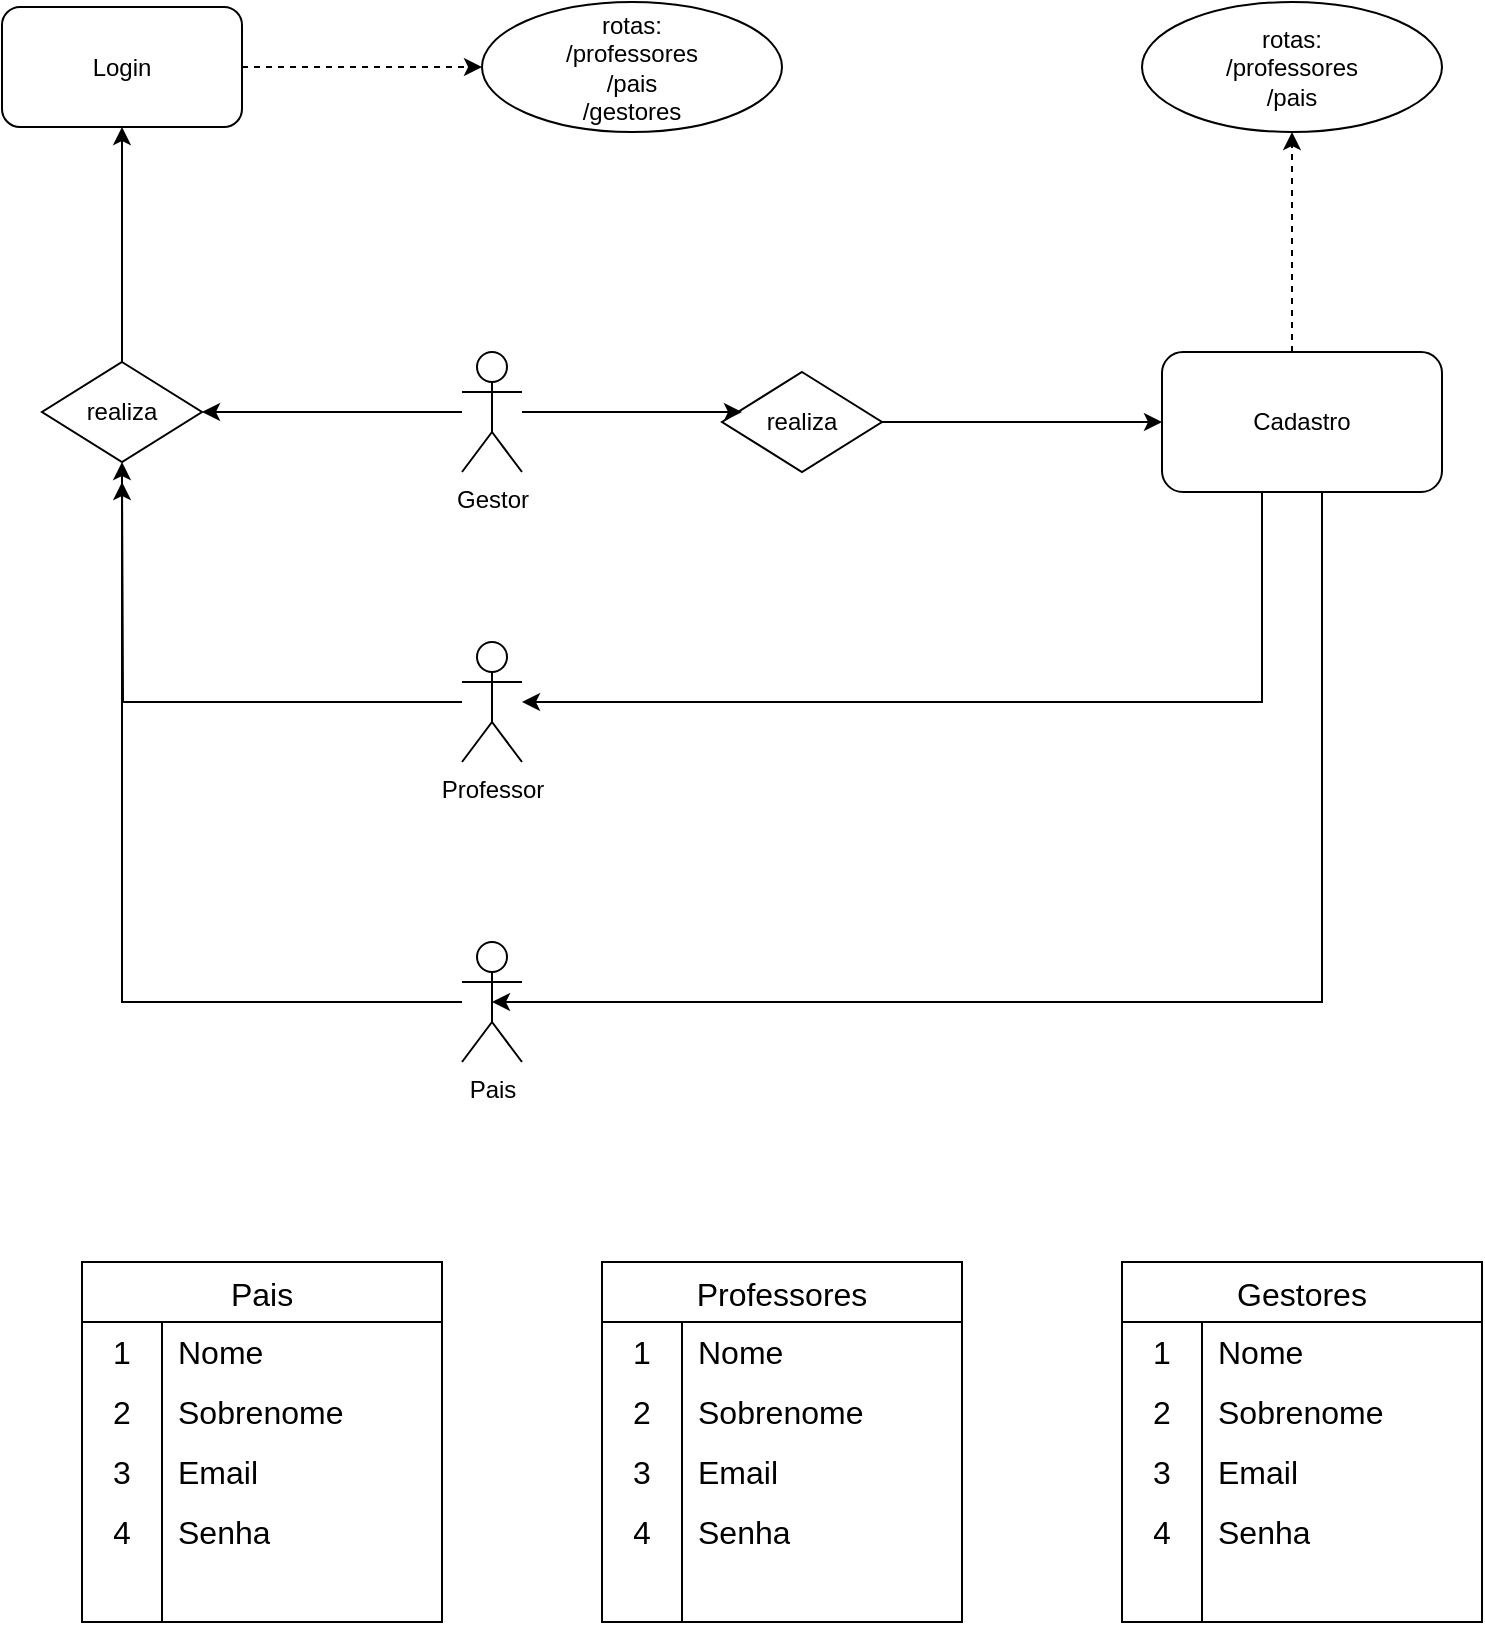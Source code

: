 <mxfile version="24.7.1" type="github">
  <diagram name="Página-1" id="xj9Nz4BdobfexnDPMyn_">
    <mxGraphModel dx="2440" dy="908" grid="1" gridSize="10" guides="1" tooltips="1" connect="1" arrows="1" fold="1" page="1" pageScale="1" pageWidth="827" pageHeight="1169" math="0" shadow="0">
      <root>
        <mxCell id="0" />
        <mxCell id="1" parent="0" />
        <mxCell id="tCXFW3yMi8JAwFWYWV_s-47" style="edgeStyle=orthogonalEdgeStyle;rounded=0;orthogonalLoop=1;jettySize=auto;html=1;" edge="1" parent="1" source="tCXFW3yMi8JAwFWYWV_s-1">
          <mxGeometry relative="1" as="geometry">
            <mxPoint x="100" y="260" as="targetPoint" />
          </mxGeometry>
        </mxCell>
        <mxCell id="tCXFW3yMi8JAwFWYWV_s-1" value="Professor" style="shape=umlActor;verticalLabelPosition=bottom;verticalAlign=top;html=1;outlineConnect=0;" vertex="1" parent="1">
          <mxGeometry x="270" y="340" width="30" height="60" as="geometry" />
        </mxCell>
        <mxCell id="tCXFW3yMi8JAwFWYWV_s-48" style="edgeStyle=orthogonalEdgeStyle;rounded=0;orthogonalLoop=1;jettySize=auto;html=1;entryX=0.5;entryY=1;entryDx=0;entryDy=0;" edge="1" parent="1" source="tCXFW3yMi8JAwFWYWV_s-2" target="tCXFW3yMi8JAwFWYWV_s-29">
          <mxGeometry relative="1" as="geometry" />
        </mxCell>
        <mxCell id="tCXFW3yMi8JAwFWYWV_s-2" value="Pais" style="shape=umlActor;verticalLabelPosition=bottom;verticalAlign=top;html=1;outlineConnect=0;" vertex="1" parent="1">
          <mxGeometry x="270" y="490" width="30" height="60" as="geometry" />
        </mxCell>
        <mxCell id="tCXFW3yMi8JAwFWYWV_s-49" style="edgeStyle=orthogonalEdgeStyle;rounded=0;orthogonalLoop=1;jettySize=auto;html=1;" edge="1" parent="1" source="tCXFW3yMi8JAwFWYWV_s-4" target="tCXFW3yMi8JAwFWYWV_s-1">
          <mxGeometry relative="1" as="geometry">
            <Array as="points">
              <mxPoint x="670" y="370" />
            </Array>
          </mxGeometry>
        </mxCell>
        <mxCell id="tCXFW3yMi8JAwFWYWV_s-123" style="edgeStyle=orthogonalEdgeStyle;rounded=0;orthogonalLoop=1;jettySize=auto;html=1;entryX=0.5;entryY=1;entryDx=0;entryDy=0;dashed=1;" edge="1" parent="1" source="tCXFW3yMi8JAwFWYWV_s-4" target="tCXFW3yMi8JAwFWYWV_s-121">
          <mxGeometry relative="1" as="geometry">
            <Array as="points">
              <mxPoint x="685" y="160" />
              <mxPoint x="685" y="160" />
            </Array>
          </mxGeometry>
        </mxCell>
        <mxCell id="tCXFW3yMi8JAwFWYWV_s-4" value="Cadastro" style="rounded=1;whiteSpace=wrap;html=1;" vertex="1" parent="1">
          <mxGeometry x="620" y="195" width="140" height="70" as="geometry" />
        </mxCell>
        <mxCell id="tCXFW3yMi8JAwFWYWV_s-41" style="edgeStyle=orthogonalEdgeStyle;rounded=0;orthogonalLoop=1;jettySize=auto;html=1;entryX=1;entryY=0.5;entryDx=0;entryDy=0;" edge="1" parent="1" source="tCXFW3yMi8JAwFWYWV_s-5" target="tCXFW3yMi8JAwFWYWV_s-29">
          <mxGeometry relative="1" as="geometry" />
        </mxCell>
        <mxCell id="tCXFW3yMi8JAwFWYWV_s-5" value="Gestor" style="shape=umlActor;verticalLabelPosition=bottom;verticalAlign=top;html=1;outlineConnect=0;" vertex="1" parent="1">
          <mxGeometry x="270" y="195" width="30" height="60" as="geometry" />
        </mxCell>
        <mxCell id="tCXFW3yMi8JAwFWYWV_s-45" style="edgeStyle=orthogonalEdgeStyle;rounded=0;orthogonalLoop=1;jettySize=auto;html=1;" edge="1" parent="1" source="tCXFW3yMi8JAwFWYWV_s-7" target="tCXFW3yMi8JAwFWYWV_s-4">
          <mxGeometry relative="1" as="geometry" />
        </mxCell>
        <mxCell id="tCXFW3yMi8JAwFWYWV_s-7" value="realiza" style="rhombus;whiteSpace=wrap;html=1;" vertex="1" parent="1">
          <mxGeometry x="400" y="205" width="80" height="50" as="geometry" />
        </mxCell>
        <mxCell id="tCXFW3yMi8JAwFWYWV_s-126" style="edgeStyle=orthogonalEdgeStyle;rounded=0;orthogonalLoop=1;jettySize=auto;html=1;entryX=0;entryY=0.5;entryDx=0;entryDy=0;dashed=1;" edge="1" parent="1" source="tCXFW3yMi8JAwFWYWV_s-19" target="tCXFW3yMi8JAwFWYWV_s-125">
          <mxGeometry relative="1" as="geometry" />
        </mxCell>
        <mxCell id="tCXFW3yMi8JAwFWYWV_s-19" value="Login" style="rounded=1;whiteSpace=wrap;html=1;" vertex="1" parent="1">
          <mxGeometry x="40" y="22.5" width="120" height="60" as="geometry" />
        </mxCell>
        <mxCell id="tCXFW3yMi8JAwFWYWV_s-42" style="edgeStyle=orthogonalEdgeStyle;rounded=0;orthogonalLoop=1;jettySize=auto;html=1;entryX=0.5;entryY=1;entryDx=0;entryDy=0;" edge="1" parent="1" source="tCXFW3yMi8JAwFWYWV_s-29" target="tCXFW3yMi8JAwFWYWV_s-19">
          <mxGeometry relative="1" as="geometry" />
        </mxCell>
        <mxCell id="tCXFW3yMi8JAwFWYWV_s-29" value="realiza" style="rhombus;whiteSpace=wrap;html=1;" vertex="1" parent="1">
          <mxGeometry x="60" y="200" width="80" height="50" as="geometry" />
        </mxCell>
        <mxCell id="tCXFW3yMi8JAwFWYWV_s-37" style="edgeStyle=orthogonalEdgeStyle;rounded=0;orthogonalLoop=1;jettySize=auto;html=1;entryX=0.125;entryY=0.4;entryDx=0;entryDy=0;entryPerimeter=0;" edge="1" parent="1" source="tCXFW3yMi8JAwFWYWV_s-5" target="tCXFW3yMi8JAwFWYWV_s-7">
          <mxGeometry relative="1" as="geometry" />
        </mxCell>
        <mxCell id="tCXFW3yMi8JAwFWYWV_s-51" style="edgeStyle=orthogonalEdgeStyle;rounded=0;orthogonalLoop=1;jettySize=auto;html=1;entryX=0.5;entryY=0.5;entryDx=0;entryDy=0;entryPerimeter=0;" edge="1" parent="1" source="tCXFW3yMi8JAwFWYWV_s-4" target="tCXFW3yMi8JAwFWYWV_s-2">
          <mxGeometry relative="1" as="geometry">
            <Array as="points">
              <mxPoint x="700" y="520" />
            </Array>
          </mxGeometry>
        </mxCell>
        <mxCell id="tCXFW3yMi8JAwFWYWV_s-57" value="Pais" style="shape=table;startSize=30;container=1;collapsible=0;childLayout=tableLayout;fixedRows=1;rowLines=0;fontStyle=0;strokeColor=default;fontSize=16;" vertex="1" parent="1">
          <mxGeometry x="80" y="650" width="180" height="180" as="geometry" />
        </mxCell>
        <mxCell id="tCXFW3yMi8JAwFWYWV_s-58" value="" style="shape=tableRow;horizontal=0;startSize=0;swimlaneHead=0;swimlaneBody=0;top=0;left=0;bottom=0;right=0;collapsible=0;dropTarget=0;fillColor=none;points=[[0,0.5],[1,0.5]];portConstraint=eastwest;strokeColor=inherit;fontSize=16;" vertex="1" parent="tCXFW3yMi8JAwFWYWV_s-57">
          <mxGeometry y="30" width="180" height="30" as="geometry" />
        </mxCell>
        <mxCell id="tCXFW3yMi8JAwFWYWV_s-59" value="1" style="shape=partialRectangle;html=1;whiteSpace=wrap;connectable=0;fillColor=none;top=0;left=0;bottom=0;right=0;overflow=hidden;pointerEvents=1;strokeColor=inherit;fontSize=16;" vertex="1" parent="tCXFW3yMi8JAwFWYWV_s-58">
          <mxGeometry width="40" height="30" as="geometry">
            <mxRectangle width="40" height="30" as="alternateBounds" />
          </mxGeometry>
        </mxCell>
        <mxCell id="tCXFW3yMi8JAwFWYWV_s-60" value="Nome" style="shape=partialRectangle;html=1;whiteSpace=wrap;connectable=0;fillColor=none;top=0;left=0;bottom=0;right=0;align=left;spacingLeft=6;overflow=hidden;strokeColor=inherit;fontSize=16;" vertex="1" parent="tCXFW3yMi8JAwFWYWV_s-58">
          <mxGeometry x="40" width="140" height="30" as="geometry">
            <mxRectangle width="140" height="30" as="alternateBounds" />
          </mxGeometry>
        </mxCell>
        <mxCell id="tCXFW3yMi8JAwFWYWV_s-61" value="" style="shape=tableRow;horizontal=0;startSize=0;swimlaneHead=0;swimlaneBody=0;top=0;left=0;bottom=0;right=0;collapsible=0;dropTarget=0;fillColor=none;points=[[0,0.5],[1,0.5]];portConstraint=eastwest;strokeColor=inherit;fontSize=16;" vertex="1" parent="tCXFW3yMi8JAwFWYWV_s-57">
          <mxGeometry y="60" width="180" height="30" as="geometry" />
        </mxCell>
        <mxCell id="tCXFW3yMi8JAwFWYWV_s-62" value="2" style="shape=partialRectangle;html=1;whiteSpace=wrap;connectable=0;fillColor=none;top=0;left=0;bottom=0;right=0;overflow=hidden;strokeColor=inherit;fontSize=16;" vertex="1" parent="tCXFW3yMi8JAwFWYWV_s-61">
          <mxGeometry width="40" height="30" as="geometry">
            <mxRectangle width="40" height="30" as="alternateBounds" />
          </mxGeometry>
        </mxCell>
        <mxCell id="tCXFW3yMi8JAwFWYWV_s-63" value="Sobrenome" style="shape=partialRectangle;html=1;whiteSpace=wrap;connectable=0;fillColor=none;top=0;left=0;bottom=0;right=0;align=left;spacingLeft=6;overflow=hidden;strokeColor=inherit;fontSize=16;" vertex="1" parent="tCXFW3yMi8JAwFWYWV_s-61">
          <mxGeometry x="40" width="140" height="30" as="geometry">
            <mxRectangle width="140" height="30" as="alternateBounds" />
          </mxGeometry>
        </mxCell>
        <mxCell id="tCXFW3yMi8JAwFWYWV_s-64" value="" style="shape=tableRow;horizontal=0;startSize=0;swimlaneHead=0;swimlaneBody=0;top=0;left=0;bottom=0;right=0;collapsible=0;dropTarget=0;fillColor=none;points=[[0,0.5],[1,0.5]];portConstraint=eastwest;strokeColor=inherit;fontSize=16;" vertex="1" parent="tCXFW3yMi8JAwFWYWV_s-57">
          <mxGeometry y="90" width="180" height="30" as="geometry" />
        </mxCell>
        <mxCell id="tCXFW3yMi8JAwFWYWV_s-65" value="3" style="shape=partialRectangle;html=1;whiteSpace=wrap;connectable=0;fillColor=none;top=0;left=0;bottom=0;right=0;overflow=hidden;strokeColor=inherit;fontSize=16;" vertex="1" parent="tCXFW3yMi8JAwFWYWV_s-64">
          <mxGeometry width="40" height="30" as="geometry">
            <mxRectangle width="40" height="30" as="alternateBounds" />
          </mxGeometry>
        </mxCell>
        <mxCell id="tCXFW3yMi8JAwFWYWV_s-66" value="Email" style="shape=partialRectangle;html=1;whiteSpace=wrap;connectable=0;fillColor=none;top=0;left=0;bottom=0;right=0;align=left;spacingLeft=6;overflow=hidden;strokeColor=inherit;fontSize=16;" vertex="1" parent="tCXFW3yMi8JAwFWYWV_s-64">
          <mxGeometry x="40" width="140" height="30" as="geometry">
            <mxRectangle width="140" height="30" as="alternateBounds" />
          </mxGeometry>
        </mxCell>
        <mxCell id="tCXFW3yMi8JAwFWYWV_s-68" value="" style="shape=tableRow;horizontal=0;startSize=0;swimlaneHead=0;swimlaneBody=0;top=0;left=0;bottom=0;right=0;collapsible=0;dropTarget=0;fillColor=none;points=[[0,0.5],[1,0.5]];portConstraint=eastwest;strokeColor=inherit;fontSize=16;" vertex="1" parent="tCXFW3yMi8JAwFWYWV_s-57">
          <mxGeometry y="120" width="180" height="30" as="geometry" />
        </mxCell>
        <mxCell id="tCXFW3yMi8JAwFWYWV_s-69" value="4" style="shape=partialRectangle;html=1;whiteSpace=wrap;connectable=0;fillColor=none;top=0;left=0;bottom=0;right=0;overflow=hidden;strokeColor=inherit;fontSize=16;" vertex="1" parent="tCXFW3yMi8JAwFWYWV_s-68">
          <mxGeometry width="40" height="30" as="geometry">
            <mxRectangle width="40" height="30" as="alternateBounds" />
          </mxGeometry>
        </mxCell>
        <mxCell id="tCXFW3yMi8JAwFWYWV_s-70" value="Senha" style="shape=partialRectangle;html=1;whiteSpace=wrap;connectable=0;fillColor=none;top=0;left=0;bottom=0;right=0;align=left;spacingLeft=6;overflow=hidden;strokeColor=inherit;fontSize=16;" vertex="1" parent="tCXFW3yMi8JAwFWYWV_s-68">
          <mxGeometry x="40" width="140" height="30" as="geometry">
            <mxRectangle width="140" height="30" as="alternateBounds" />
          </mxGeometry>
        </mxCell>
        <mxCell id="tCXFW3yMi8JAwFWYWV_s-71" value="" style="shape=tableRow;horizontal=0;startSize=0;swimlaneHead=0;swimlaneBody=0;top=0;left=0;bottom=0;right=0;collapsible=0;dropTarget=0;fillColor=none;points=[[0,0.5],[1,0.5]];portConstraint=eastwest;strokeColor=inherit;fontSize=16;" vertex="1" parent="tCXFW3yMi8JAwFWYWV_s-57">
          <mxGeometry y="150" width="180" height="30" as="geometry" />
        </mxCell>
        <mxCell id="tCXFW3yMi8JAwFWYWV_s-72" value="" style="shape=partialRectangle;html=1;whiteSpace=wrap;connectable=0;fillColor=none;top=0;left=0;bottom=0;right=0;overflow=hidden;strokeColor=inherit;fontSize=16;" vertex="1" parent="tCXFW3yMi8JAwFWYWV_s-71">
          <mxGeometry width="40" height="30" as="geometry">
            <mxRectangle width="40" height="30" as="alternateBounds" />
          </mxGeometry>
        </mxCell>
        <mxCell id="tCXFW3yMi8JAwFWYWV_s-73" value="" style="shape=partialRectangle;html=1;whiteSpace=wrap;connectable=0;fillColor=none;top=0;left=0;bottom=0;right=0;align=left;spacingLeft=6;overflow=hidden;strokeColor=inherit;fontSize=16;" vertex="1" parent="tCXFW3yMi8JAwFWYWV_s-71">
          <mxGeometry x="40" width="140" height="30" as="geometry">
            <mxRectangle width="140" height="30" as="alternateBounds" />
          </mxGeometry>
        </mxCell>
        <mxCell id="tCXFW3yMi8JAwFWYWV_s-89" value="Professores" style="shape=table;startSize=30;container=1;collapsible=0;childLayout=tableLayout;fixedRows=1;rowLines=0;fontStyle=0;strokeColor=default;fontSize=16;" vertex="1" parent="1">
          <mxGeometry x="340" y="650" width="180" height="180" as="geometry" />
        </mxCell>
        <mxCell id="tCXFW3yMi8JAwFWYWV_s-90" value="" style="shape=tableRow;horizontal=0;startSize=0;swimlaneHead=0;swimlaneBody=0;top=0;left=0;bottom=0;right=0;collapsible=0;dropTarget=0;fillColor=none;points=[[0,0.5],[1,0.5]];portConstraint=eastwest;strokeColor=inherit;fontSize=16;" vertex="1" parent="tCXFW3yMi8JAwFWYWV_s-89">
          <mxGeometry y="30" width="180" height="30" as="geometry" />
        </mxCell>
        <mxCell id="tCXFW3yMi8JAwFWYWV_s-91" value="1" style="shape=partialRectangle;html=1;whiteSpace=wrap;connectable=0;fillColor=none;top=0;left=0;bottom=0;right=0;overflow=hidden;pointerEvents=1;strokeColor=inherit;fontSize=16;" vertex="1" parent="tCXFW3yMi8JAwFWYWV_s-90">
          <mxGeometry width="40" height="30" as="geometry">
            <mxRectangle width="40" height="30" as="alternateBounds" />
          </mxGeometry>
        </mxCell>
        <mxCell id="tCXFW3yMi8JAwFWYWV_s-92" value="Nome" style="shape=partialRectangle;html=1;whiteSpace=wrap;connectable=0;fillColor=none;top=0;left=0;bottom=0;right=0;align=left;spacingLeft=6;overflow=hidden;strokeColor=inherit;fontSize=16;" vertex="1" parent="tCXFW3yMi8JAwFWYWV_s-90">
          <mxGeometry x="40" width="140" height="30" as="geometry">
            <mxRectangle width="140" height="30" as="alternateBounds" />
          </mxGeometry>
        </mxCell>
        <mxCell id="tCXFW3yMi8JAwFWYWV_s-93" value="" style="shape=tableRow;horizontal=0;startSize=0;swimlaneHead=0;swimlaneBody=0;top=0;left=0;bottom=0;right=0;collapsible=0;dropTarget=0;fillColor=none;points=[[0,0.5],[1,0.5]];portConstraint=eastwest;strokeColor=inherit;fontSize=16;" vertex="1" parent="tCXFW3yMi8JAwFWYWV_s-89">
          <mxGeometry y="60" width="180" height="30" as="geometry" />
        </mxCell>
        <mxCell id="tCXFW3yMi8JAwFWYWV_s-94" value="2" style="shape=partialRectangle;html=1;whiteSpace=wrap;connectable=0;fillColor=none;top=0;left=0;bottom=0;right=0;overflow=hidden;strokeColor=inherit;fontSize=16;" vertex="1" parent="tCXFW3yMi8JAwFWYWV_s-93">
          <mxGeometry width="40" height="30" as="geometry">
            <mxRectangle width="40" height="30" as="alternateBounds" />
          </mxGeometry>
        </mxCell>
        <mxCell id="tCXFW3yMi8JAwFWYWV_s-95" value="Sobrenome" style="shape=partialRectangle;html=1;whiteSpace=wrap;connectable=0;fillColor=none;top=0;left=0;bottom=0;right=0;align=left;spacingLeft=6;overflow=hidden;strokeColor=inherit;fontSize=16;" vertex="1" parent="tCXFW3yMi8JAwFWYWV_s-93">
          <mxGeometry x="40" width="140" height="30" as="geometry">
            <mxRectangle width="140" height="30" as="alternateBounds" />
          </mxGeometry>
        </mxCell>
        <mxCell id="tCXFW3yMi8JAwFWYWV_s-96" value="" style="shape=tableRow;horizontal=0;startSize=0;swimlaneHead=0;swimlaneBody=0;top=0;left=0;bottom=0;right=0;collapsible=0;dropTarget=0;fillColor=none;points=[[0,0.5],[1,0.5]];portConstraint=eastwest;strokeColor=inherit;fontSize=16;" vertex="1" parent="tCXFW3yMi8JAwFWYWV_s-89">
          <mxGeometry y="90" width="180" height="30" as="geometry" />
        </mxCell>
        <mxCell id="tCXFW3yMi8JAwFWYWV_s-97" value="3" style="shape=partialRectangle;html=1;whiteSpace=wrap;connectable=0;fillColor=none;top=0;left=0;bottom=0;right=0;overflow=hidden;strokeColor=inherit;fontSize=16;" vertex="1" parent="tCXFW3yMi8JAwFWYWV_s-96">
          <mxGeometry width="40" height="30" as="geometry">
            <mxRectangle width="40" height="30" as="alternateBounds" />
          </mxGeometry>
        </mxCell>
        <mxCell id="tCXFW3yMi8JAwFWYWV_s-98" value="Email" style="shape=partialRectangle;html=1;whiteSpace=wrap;connectable=0;fillColor=none;top=0;left=0;bottom=0;right=0;align=left;spacingLeft=6;overflow=hidden;strokeColor=inherit;fontSize=16;" vertex="1" parent="tCXFW3yMi8JAwFWYWV_s-96">
          <mxGeometry x="40" width="140" height="30" as="geometry">
            <mxRectangle width="140" height="30" as="alternateBounds" />
          </mxGeometry>
        </mxCell>
        <mxCell id="tCXFW3yMi8JAwFWYWV_s-99" value="" style="shape=tableRow;horizontal=0;startSize=0;swimlaneHead=0;swimlaneBody=0;top=0;left=0;bottom=0;right=0;collapsible=0;dropTarget=0;fillColor=none;points=[[0,0.5],[1,0.5]];portConstraint=eastwest;strokeColor=inherit;fontSize=16;" vertex="1" parent="tCXFW3yMi8JAwFWYWV_s-89">
          <mxGeometry y="120" width="180" height="30" as="geometry" />
        </mxCell>
        <mxCell id="tCXFW3yMi8JAwFWYWV_s-100" value="4" style="shape=partialRectangle;html=1;whiteSpace=wrap;connectable=0;fillColor=none;top=0;left=0;bottom=0;right=0;overflow=hidden;strokeColor=inherit;fontSize=16;" vertex="1" parent="tCXFW3yMi8JAwFWYWV_s-99">
          <mxGeometry width="40" height="30" as="geometry">
            <mxRectangle width="40" height="30" as="alternateBounds" />
          </mxGeometry>
        </mxCell>
        <mxCell id="tCXFW3yMi8JAwFWYWV_s-101" value="Senha" style="shape=partialRectangle;html=1;whiteSpace=wrap;connectable=0;fillColor=none;top=0;left=0;bottom=0;right=0;align=left;spacingLeft=6;overflow=hidden;strokeColor=inherit;fontSize=16;" vertex="1" parent="tCXFW3yMi8JAwFWYWV_s-99">
          <mxGeometry x="40" width="140" height="30" as="geometry">
            <mxRectangle width="140" height="30" as="alternateBounds" />
          </mxGeometry>
        </mxCell>
        <mxCell id="tCXFW3yMi8JAwFWYWV_s-102" value="" style="shape=tableRow;horizontal=0;startSize=0;swimlaneHead=0;swimlaneBody=0;top=0;left=0;bottom=0;right=0;collapsible=0;dropTarget=0;fillColor=none;points=[[0,0.5],[1,0.5]];portConstraint=eastwest;strokeColor=inherit;fontSize=16;" vertex="1" parent="tCXFW3yMi8JAwFWYWV_s-89">
          <mxGeometry y="150" width="180" height="30" as="geometry" />
        </mxCell>
        <mxCell id="tCXFW3yMi8JAwFWYWV_s-103" value="" style="shape=partialRectangle;html=1;whiteSpace=wrap;connectable=0;fillColor=none;top=0;left=0;bottom=0;right=0;overflow=hidden;strokeColor=inherit;fontSize=16;" vertex="1" parent="tCXFW3yMi8JAwFWYWV_s-102">
          <mxGeometry width="40" height="30" as="geometry">
            <mxRectangle width="40" height="30" as="alternateBounds" />
          </mxGeometry>
        </mxCell>
        <mxCell id="tCXFW3yMi8JAwFWYWV_s-104" value="" style="shape=partialRectangle;html=1;whiteSpace=wrap;connectable=0;fillColor=none;top=0;left=0;bottom=0;right=0;align=left;spacingLeft=6;overflow=hidden;strokeColor=inherit;fontSize=16;" vertex="1" parent="tCXFW3yMi8JAwFWYWV_s-102">
          <mxGeometry x="40" width="140" height="30" as="geometry">
            <mxRectangle width="140" height="30" as="alternateBounds" />
          </mxGeometry>
        </mxCell>
        <mxCell id="tCXFW3yMi8JAwFWYWV_s-105" value="Gestores" style="shape=table;startSize=30;container=1;collapsible=0;childLayout=tableLayout;fixedRows=1;rowLines=0;fontStyle=0;strokeColor=default;fontSize=16;" vertex="1" parent="1">
          <mxGeometry x="600" y="650" width="180" height="180" as="geometry" />
        </mxCell>
        <mxCell id="tCXFW3yMi8JAwFWYWV_s-106" value="" style="shape=tableRow;horizontal=0;startSize=0;swimlaneHead=0;swimlaneBody=0;top=0;left=0;bottom=0;right=0;collapsible=0;dropTarget=0;fillColor=none;points=[[0,0.5],[1,0.5]];portConstraint=eastwest;strokeColor=inherit;fontSize=16;" vertex="1" parent="tCXFW3yMi8JAwFWYWV_s-105">
          <mxGeometry y="30" width="180" height="30" as="geometry" />
        </mxCell>
        <mxCell id="tCXFW3yMi8JAwFWYWV_s-107" value="1" style="shape=partialRectangle;html=1;whiteSpace=wrap;connectable=0;fillColor=none;top=0;left=0;bottom=0;right=0;overflow=hidden;pointerEvents=1;strokeColor=inherit;fontSize=16;" vertex="1" parent="tCXFW3yMi8JAwFWYWV_s-106">
          <mxGeometry width="40" height="30" as="geometry">
            <mxRectangle width="40" height="30" as="alternateBounds" />
          </mxGeometry>
        </mxCell>
        <mxCell id="tCXFW3yMi8JAwFWYWV_s-108" value="Nome" style="shape=partialRectangle;html=1;whiteSpace=wrap;connectable=0;fillColor=none;top=0;left=0;bottom=0;right=0;align=left;spacingLeft=6;overflow=hidden;strokeColor=inherit;fontSize=16;" vertex="1" parent="tCXFW3yMi8JAwFWYWV_s-106">
          <mxGeometry x="40" width="140" height="30" as="geometry">
            <mxRectangle width="140" height="30" as="alternateBounds" />
          </mxGeometry>
        </mxCell>
        <mxCell id="tCXFW3yMi8JAwFWYWV_s-109" value="" style="shape=tableRow;horizontal=0;startSize=0;swimlaneHead=0;swimlaneBody=0;top=0;left=0;bottom=0;right=0;collapsible=0;dropTarget=0;fillColor=none;points=[[0,0.5],[1,0.5]];portConstraint=eastwest;strokeColor=inherit;fontSize=16;" vertex="1" parent="tCXFW3yMi8JAwFWYWV_s-105">
          <mxGeometry y="60" width="180" height="30" as="geometry" />
        </mxCell>
        <mxCell id="tCXFW3yMi8JAwFWYWV_s-110" value="2" style="shape=partialRectangle;html=1;whiteSpace=wrap;connectable=0;fillColor=none;top=0;left=0;bottom=0;right=0;overflow=hidden;strokeColor=inherit;fontSize=16;" vertex="1" parent="tCXFW3yMi8JAwFWYWV_s-109">
          <mxGeometry width="40" height="30" as="geometry">
            <mxRectangle width="40" height="30" as="alternateBounds" />
          </mxGeometry>
        </mxCell>
        <mxCell id="tCXFW3yMi8JAwFWYWV_s-111" value="Sobrenome" style="shape=partialRectangle;html=1;whiteSpace=wrap;connectable=0;fillColor=none;top=0;left=0;bottom=0;right=0;align=left;spacingLeft=6;overflow=hidden;strokeColor=inherit;fontSize=16;" vertex="1" parent="tCXFW3yMi8JAwFWYWV_s-109">
          <mxGeometry x="40" width="140" height="30" as="geometry">
            <mxRectangle width="140" height="30" as="alternateBounds" />
          </mxGeometry>
        </mxCell>
        <mxCell id="tCXFW3yMi8JAwFWYWV_s-112" value="" style="shape=tableRow;horizontal=0;startSize=0;swimlaneHead=0;swimlaneBody=0;top=0;left=0;bottom=0;right=0;collapsible=0;dropTarget=0;fillColor=none;points=[[0,0.5],[1,0.5]];portConstraint=eastwest;strokeColor=inherit;fontSize=16;" vertex="1" parent="tCXFW3yMi8JAwFWYWV_s-105">
          <mxGeometry y="90" width="180" height="30" as="geometry" />
        </mxCell>
        <mxCell id="tCXFW3yMi8JAwFWYWV_s-113" value="3" style="shape=partialRectangle;html=1;whiteSpace=wrap;connectable=0;fillColor=none;top=0;left=0;bottom=0;right=0;overflow=hidden;strokeColor=inherit;fontSize=16;" vertex="1" parent="tCXFW3yMi8JAwFWYWV_s-112">
          <mxGeometry width="40" height="30" as="geometry">
            <mxRectangle width="40" height="30" as="alternateBounds" />
          </mxGeometry>
        </mxCell>
        <mxCell id="tCXFW3yMi8JAwFWYWV_s-114" value="Email" style="shape=partialRectangle;html=1;whiteSpace=wrap;connectable=0;fillColor=none;top=0;left=0;bottom=0;right=0;align=left;spacingLeft=6;overflow=hidden;strokeColor=inherit;fontSize=16;" vertex="1" parent="tCXFW3yMi8JAwFWYWV_s-112">
          <mxGeometry x="40" width="140" height="30" as="geometry">
            <mxRectangle width="140" height="30" as="alternateBounds" />
          </mxGeometry>
        </mxCell>
        <mxCell id="tCXFW3yMi8JAwFWYWV_s-115" value="" style="shape=tableRow;horizontal=0;startSize=0;swimlaneHead=0;swimlaneBody=0;top=0;left=0;bottom=0;right=0;collapsible=0;dropTarget=0;fillColor=none;points=[[0,0.5],[1,0.5]];portConstraint=eastwest;strokeColor=inherit;fontSize=16;" vertex="1" parent="tCXFW3yMi8JAwFWYWV_s-105">
          <mxGeometry y="120" width="180" height="30" as="geometry" />
        </mxCell>
        <mxCell id="tCXFW3yMi8JAwFWYWV_s-116" value="4" style="shape=partialRectangle;html=1;whiteSpace=wrap;connectable=0;fillColor=none;top=0;left=0;bottom=0;right=0;overflow=hidden;strokeColor=inherit;fontSize=16;" vertex="1" parent="tCXFW3yMi8JAwFWYWV_s-115">
          <mxGeometry width="40" height="30" as="geometry">
            <mxRectangle width="40" height="30" as="alternateBounds" />
          </mxGeometry>
        </mxCell>
        <mxCell id="tCXFW3yMi8JAwFWYWV_s-117" value="Senha" style="shape=partialRectangle;html=1;whiteSpace=wrap;connectable=0;fillColor=none;top=0;left=0;bottom=0;right=0;align=left;spacingLeft=6;overflow=hidden;strokeColor=inherit;fontSize=16;" vertex="1" parent="tCXFW3yMi8JAwFWYWV_s-115">
          <mxGeometry x="40" width="140" height="30" as="geometry">
            <mxRectangle width="140" height="30" as="alternateBounds" />
          </mxGeometry>
        </mxCell>
        <mxCell id="tCXFW3yMi8JAwFWYWV_s-118" value="" style="shape=tableRow;horizontal=0;startSize=0;swimlaneHead=0;swimlaneBody=0;top=0;left=0;bottom=0;right=0;collapsible=0;dropTarget=0;fillColor=none;points=[[0,0.5],[1,0.5]];portConstraint=eastwest;strokeColor=inherit;fontSize=16;" vertex="1" parent="tCXFW3yMi8JAwFWYWV_s-105">
          <mxGeometry y="150" width="180" height="30" as="geometry" />
        </mxCell>
        <mxCell id="tCXFW3yMi8JAwFWYWV_s-119" value="" style="shape=partialRectangle;html=1;whiteSpace=wrap;connectable=0;fillColor=none;top=0;left=0;bottom=0;right=0;overflow=hidden;strokeColor=inherit;fontSize=16;" vertex="1" parent="tCXFW3yMi8JAwFWYWV_s-118">
          <mxGeometry width="40" height="30" as="geometry">
            <mxRectangle width="40" height="30" as="alternateBounds" />
          </mxGeometry>
        </mxCell>
        <mxCell id="tCXFW3yMi8JAwFWYWV_s-120" value="" style="shape=partialRectangle;html=1;whiteSpace=wrap;connectable=0;fillColor=none;top=0;left=0;bottom=0;right=0;align=left;spacingLeft=6;overflow=hidden;strokeColor=inherit;fontSize=16;" vertex="1" parent="tCXFW3yMi8JAwFWYWV_s-118">
          <mxGeometry x="40" width="140" height="30" as="geometry">
            <mxRectangle width="140" height="30" as="alternateBounds" />
          </mxGeometry>
        </mxCell>
        <mxCell id="tCXFW3yMi8JAwFWYWV_s-121" value="&lt;div&gt;rotas:&lt;/div&gt;/professores&lt;div&gt;/pais&lt;/div&gt;" style="ellipse;whiteSpace=wrap;html=1;" vertex="1" parent="1">
          <mxGeometry x="610" y="20" width="150" height="65" as="geometry" />
        </mxCell>
        <mxCell id="tCXFW3yMi8JAwFWYWV_s-125" value="&lt;div&gt;rotas:&lt;/div&gt;/professores&lt;div&gt;/pais&lt;/div&gt;&lt;div&gt;/gestores&lt;/div&gt;" style="ellipse;whiteSpace=wrap;html=1;" vertex="1" parent="1">
          <mxGeometry x="280" y="20" width="150" height="65" as="geometry" />
        </mxCell>
      </root>
    </mxGraphModel>
  </diagram>
</mxfile>
